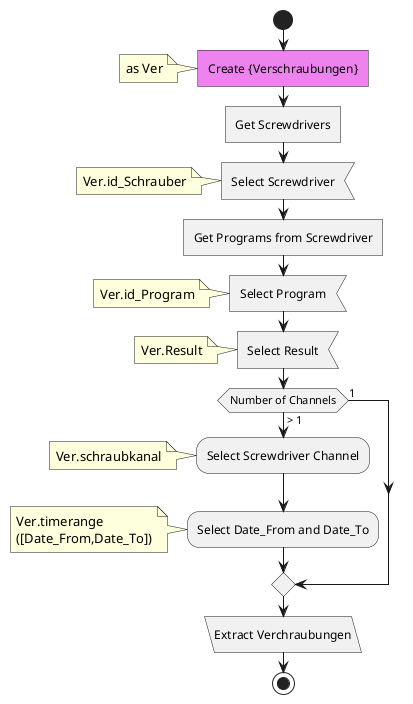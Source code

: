 @startuml "Verschraubungen filtern"
start
    #Violet:Create {Verschraubungen}; <<task>> 
    note: as Ver
    :Get Screwdrivers; <<task>>
    :Select Screwdriver; <<input>>
    note: Ver.id_Schrauber
    :Get Programs from Screwdriver; <<task>>
    :Select Program; <<input>>
    note: Ver.id_Program
    :Select Result; <<input>>
    note: Ver.Result
    if(Number of Channels) then (> 1)
        :Select Screwdriver Channel;
        note: Ver.schraubkanal
        :Select Date_From and Date_To;
        note: Ver.timerange\n([Date_From,Date_To])
    else (1)
    endif
    :Extract Verchraubungen; <<load>>
stop
@enduml